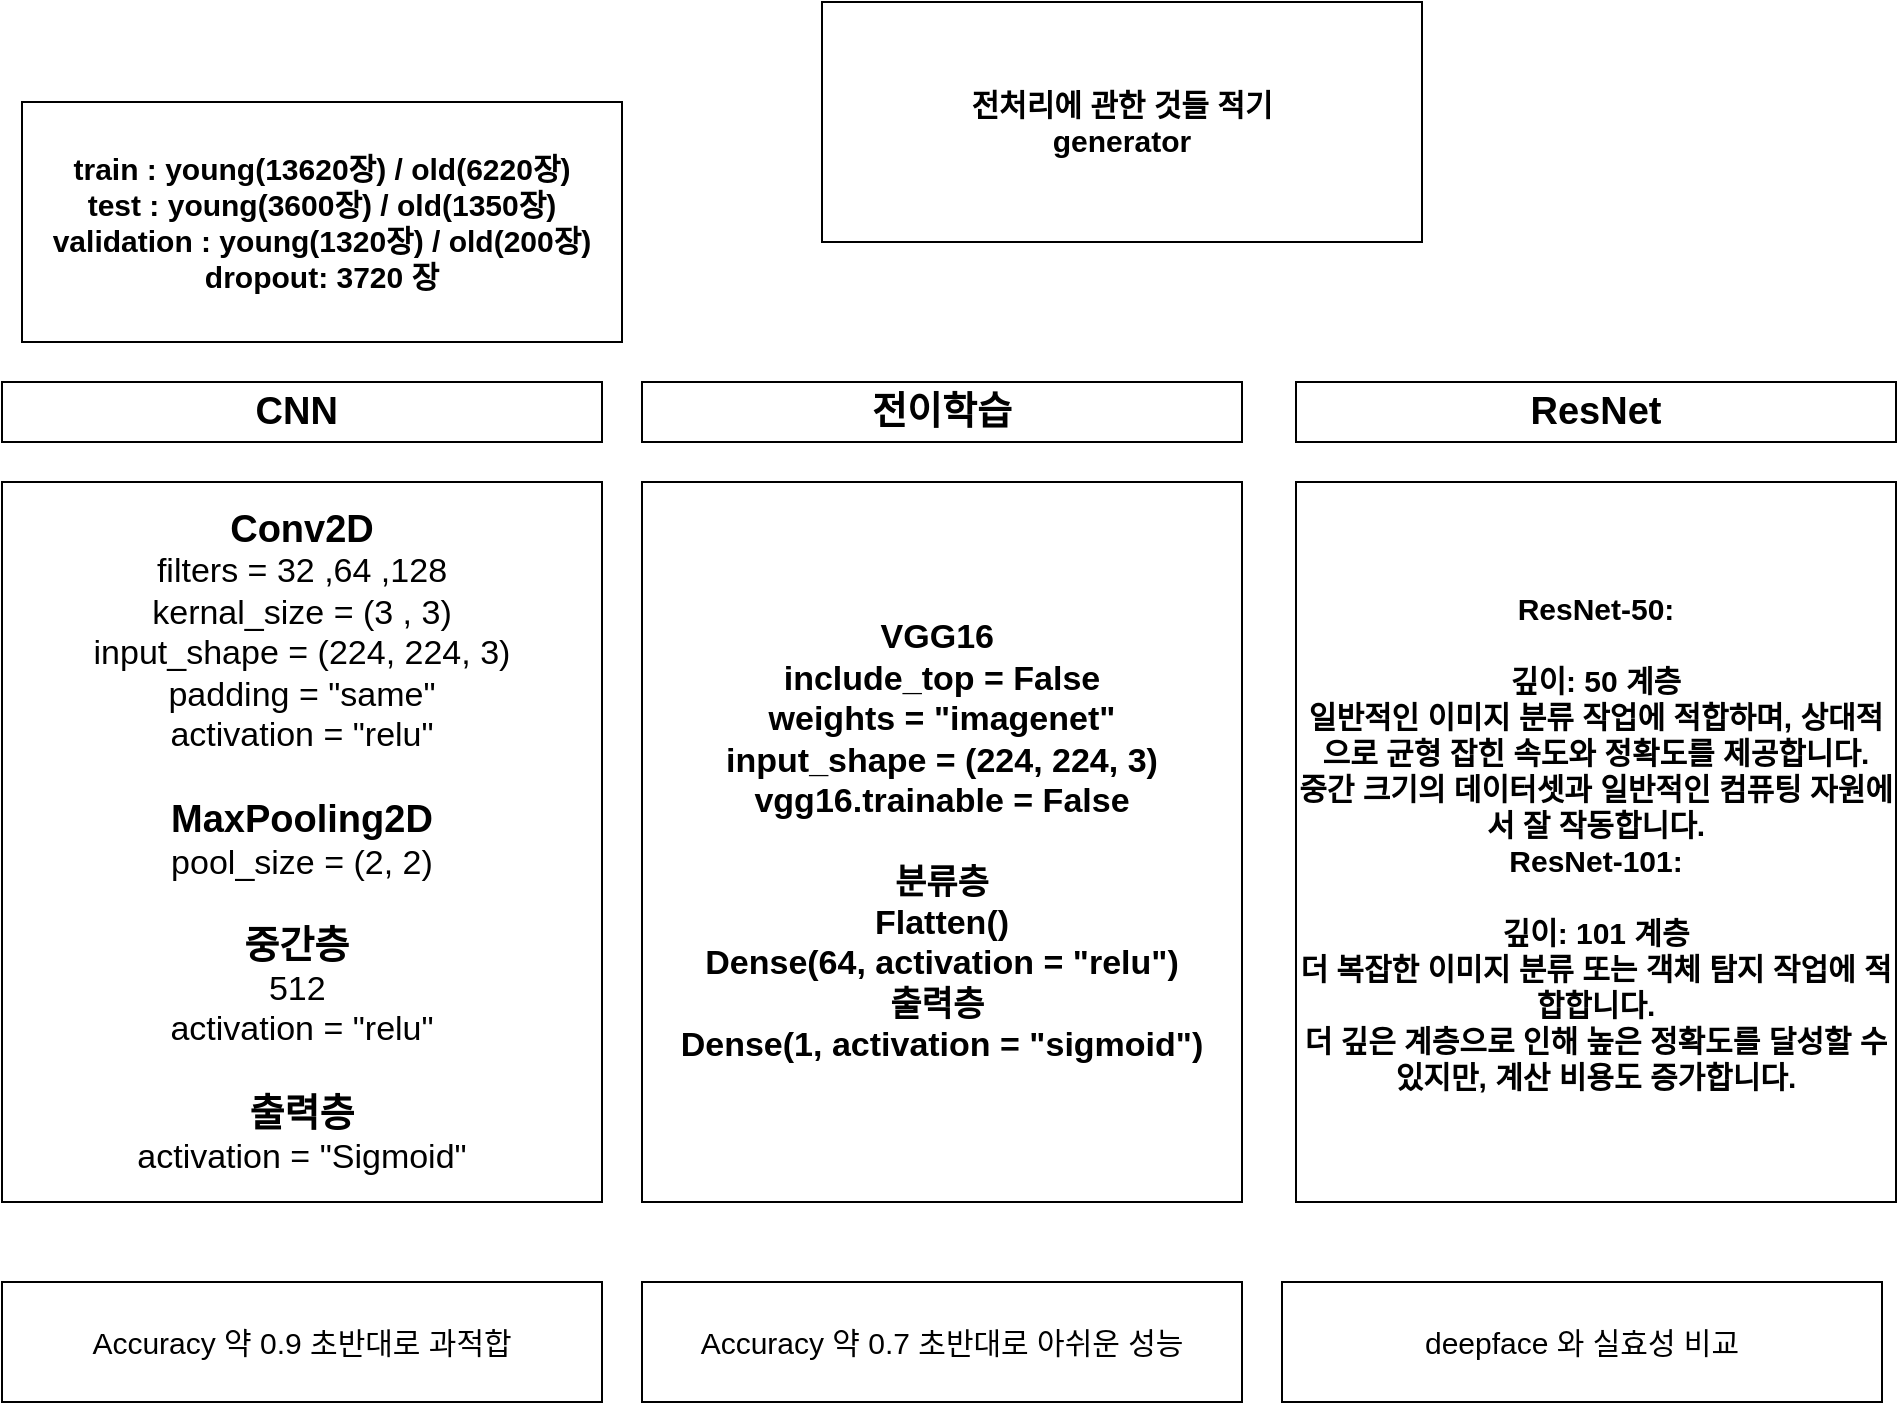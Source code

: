 <mxfile version="22.1.4" type="device">
  <diagram name="페이지-1" id="W-AUWrDXs9lIPLHtlgtr">
    <mxGraphModel dx="1687" dy="941" grid="1" gridSize="10" guides="1" tooltips="1" connect="1" arrows="1" fold="1" page="1" pageScale="1" pageWidth="827" pageHeight="1169" math="0" shadow="0">
      <root>
        <mxCell id="0" />
        <mxCell id="1" parent="0" />
        <mxCell id="1WTBzV1dJ3ijmPRsGMLZ-1" value="CNN&amp;nbsp;" style="rounded=0;whiteSpace=wrap;html=1;fontSize=19;fontStyle=1" parent="1" vertex="1">
          <mxGeometry x="180" y="240" width="300" height="30" as="geometry" />
        </mxCell>
        <mxCell id="1WTBzV1dJ3ijmPRsGMLZ-4" value="train : young(13620장) / old(6220장)&lt;br style=&quot;font-size: 15px;&quot;&gt;test : young(3600장) / old(1350장)&lt;br style=&quot;font-size: 15px;&quot;&gt;validation : young(1320장) / old(200장)&lt;br style=&quot;font-size: 15px;&quot;&gt;dropout: 3720 장" style="rounded=0;whiteSpace=wrap;html=1;fontSize=15;fontStyle=1" parent="1" vertex="1">
          <mxGeometry x="190" y="100" width="300" height="120" as="geometry" />
        </mxCell>
        <mxCell id="1WTBzV1dJ3ijmPRsGMLZ-5" value="&lt;b style=&quot;&quot;&gt;&lt;font style=&quot;font-size: 19px;&quot;&gt;Conv2D&lt;/font&gt;&lt;/b&gt;&lt;br style=&quot;font-size: 17px;&quot;&gt;filters = 32 ,64 ,128&lt;br style=&quot;font-size: 17px;&quot;&gt;kernal_size = (3 , 3)&lt;br style=&quot;font-size: 17px;&quot;&gt;input_shape = (224, 224, 3)&lt;br style=&quot;font-size: 17px;&quot;&gt;padding = &quot;same&quot;&lt;br style=&quot;font-size: 17px;&quot;&gt;activation = &quot;relu&quot;&lt;br style=&quot;font-size: 17px;&quot;&gt;&lt;br style=&quot;font-size: 17px;&quot;&gt;&lt;b style=&quot;&quot;&gt;&lt;font style=&quot;font-size: 19px;&quot;&gt;MaxPooling2D&lt;/font&gt;&lt;/b&gt;&lt;br style=&quot;font-size: 17px;&quot;&gt;pool_size = (2, 2)&lt;br style=&quot;font-size: 17px;&quot;&gt;&lt;br style=&quot;font-size: 17px;&quot;&gt;&lt;b style=&quot;&quot;&gt;&lt;font style=&quot;font-size: 19px;&quot;&gt;중간층&amp;nbsp;&lt;/font&gt;&lt;/b&gt;&lt;br style=&quot;font-size: 17px;&quot;&gt;512&amp;nbsp;&lt;br style=&quot;font-size: 17px;&quot;&gt;activation = &quot;relu&quot;&lt;br style=&quot;font-size: 17px;&quot;&gt;&lt;br style=&quot;font-size: 17px;&quot;&gt;&lt;b style=&quot;&quot;&gt;&lt;font style=&quot;font-size: 19px;&quot;&gt;출력층&lt;/font&gt;&lt;/b&gt;&lt;br style=&quot;font-size: 17px;&quot;&gt;activation = &quot;Sigmoid&quot;" style="rounded=0;whiteSpace=wrap;html=1;fontSize=17;" parent="1" vertex="1">
          <mxGeometry x="180" y="290" width="300" height="360" as="geometry" />
        </mxCell>
        <mxCell id="1WTBzV1dJ3ijmPRsGMLZ-11" value="&lt;font style=&quot;font-size: 17px;&quot;&gt;&lt;b style=&quot;font-size: 17px;&quot;&gt;VGG16&amp;nbsp;&lt;br style=&quot;font-size: 17px;&quot;&gt;include_top = False&lt;br style=&quot;font-size: 17px;&quot;&gt;weights = &quot;imagenet&quot;&lt;br style=&quot;font-size: 17px;&quot;&gt;input_shape = (224, 224, 3)&lt;br style=&quot;font-size: 17px;&quot;&gt;vgg16.trainable = False&lt;br style=&quot;font-size: 17px;&quot;&gt;&lt;br style=&quot;font-size: 17px;&quot;&gt;&lt;/b&gt;&lt;b style=&quot;border-color: var(--border-color); font-size: 17px;&quot;&gt;분류층&lt;/b&gt;&lt;/font&gt;&lt;b style=&quot;font-size: 17px;&quot;&gt;&lt;font style=&quot;font-size: 17px;&quot;&gt;&lt;br style=&quot;font-size: 17px;&quot;&gt;Flatten()&lt;br style=&quot;font-size: 17px;&quot;&gt;Dense(64, activation = &quot;relu&quot;)&lt;br style=&quot;font-size: 17px;&quot;&gt;출력층&amp;nbsp;&lt;br style=&quot;font-size: 17px;&quot;&gt;Dense(1, activation = &quot;sigmoid&quot;)&lt;/font&gt;&lt;br style=&quot;font-size: 17px;&quot;&gt;&lt;/b&gt;" style="rounded=0;whiteSpace=wrap;html=1;fontSize=17;" parent="1" vertex="1">
          <mxGeometry x="500" y="290" width="300" height="360" as="geometry" />
        </mxCell>
        <mxCell id="1WTBzV1dJ3ijmPRsGMLZ-12" value="&lt;div style=&quot;&quot;&gt;&lt;b&gt;ResNet-50:&lt;/b&gt;&lt;/div&gt;&lt;div style=&quot;&quot;&gt;&lt;b&gt;&lt;br&gt;&lt;/b&gt;&lt;/div&gt;&lt;div style=&quot;&quot;&gt;&lt;b&gt;깊이: 50 계층&lt;/b&gt;&lt;/div&gt;&lt;div style=&quot;&quot;&gt;&lt;b&gt;일반적인 이미지 분류 작업에 적합하며, 상대적으로 균형 잡힌 속도와 정확도를 제공합니다.&lt;/b&gt;&lt;/div&gt;&lt;div style=&quot;&quot;&gt;&lt;b&gt;중간 크기의 데이터셋과 일반적인 컴퓨팅 자원에서 잘 작동합니다.&lt;/b&gt;&lt;/div&gt;&lt;div style=&quot;&quot;&gt;&lt;b&gt;ResNet-101:&lt;/b&gt;&lt;/div&gt;&lt;div style=&quot;&quot;&gt;&lt;b&gt;&lt;br&gt;&lt;/b&gt;&lt;/div&gt;&lt;div style=&quot;&quot;&gt;&lt;b&gt;깊이: 101 계층&lt;/b&gt;&lt;/div&gt;&lt;div style=&quot;&quot;&gt;&lt;b&gt;더 복잡한 이미지 분류 또는 객체 탐지 작업에 적합합니다.&lt;/b&gt;&lt;/div&gt;&lt;div style=&quot;&quot;&gt;&lt;b&gt;더 깊은 계층으로 인해 높은 정확도를 달성할 수 있지만, 계산 비용도 증가합니다.&lt;/b&gt;&lt;/div&gt;" style="rounded=0;whiteSpace=wrap;html=1;fontSize=15;" parent="1" vertex="1">
          <mxGeometry x="827" y="290" width="300" height="360" as="geometry" />
        </mxCell>
        <mxCell id="1WTBzV1dJ3ijmPRsGMLZ-13" value="Accuracy 약 0.9 초반대로 과적합" style="rounded=0;whiteSpace=wrap;html=1;fontSize=15;" parent="1" vertex="1">
          <mxGeometry x="180" y="690" width="300" height="60" as="geometry" />
        </mxCell>
        <mxCell id="1WTBzV1dJ3ijmPRsGMLZ-14" value="전처리에 관한 것들 적기&lt;br&gt;generator&lt;br&gt;" style="rounded=0;whiteSpace=wrap;html=1;fontSize=15;fontStyle=1" parent="1" vertex="1">
          <mxGeometry x="590" y="50" width="300" height="120" as="geometry" />
        </mxCell>
        <mxCell id="1WTBzV1dJ3ijmPRsGMLZ-15" value="ResNet" style="rounded=0;whiteSpace=wrap;html=1;fontSize=19;fontStyle=1" parent="1" vertex="1">
          <mxGeometry x="827" y="240" width="300" height="30" as="geometry" />
        </mxCell>
        <mxCell id="1WTBzV1dJ3ijmPRsGMLZ-16" value="전이학습" style="rounded=0;whiteSpace=wrap;html=1;fontSize=19;fontStyle=1" parent="1" vertex="1">
          <mxGeometry x="500" y="240" width="300" height="30" as="geometry" />
        </mxCell>
        <mxCell id="1WTBzV1dJ3ijmPRsGMLZ-17" value="Accuracy 약 0.7 초반대로 아쉬운 성능" style="rounded=0;whiteSpace=wrap;html=1;fontSize=15;" parent="1" vertex="1">
          <mxGeometry x="500" y="690" width="300" height="60" as="geometry" />
        </mxCell>
        <mxCell id="1WTBzV1dJ3ijmPRsGMLZ-18" value="deepface 와 실효성 비교&lt;br&gt;" style="rounded=0;whiteSpace=wrap;html=1;fontSize=15;" parent="1" vertex="1">
          <mxGeometry x="820" y="690" width="300" height="60" as="geometry" />
        </mxCell>
      </root>
    </mxGraphModel>
  </diagram>
</mxfile>
